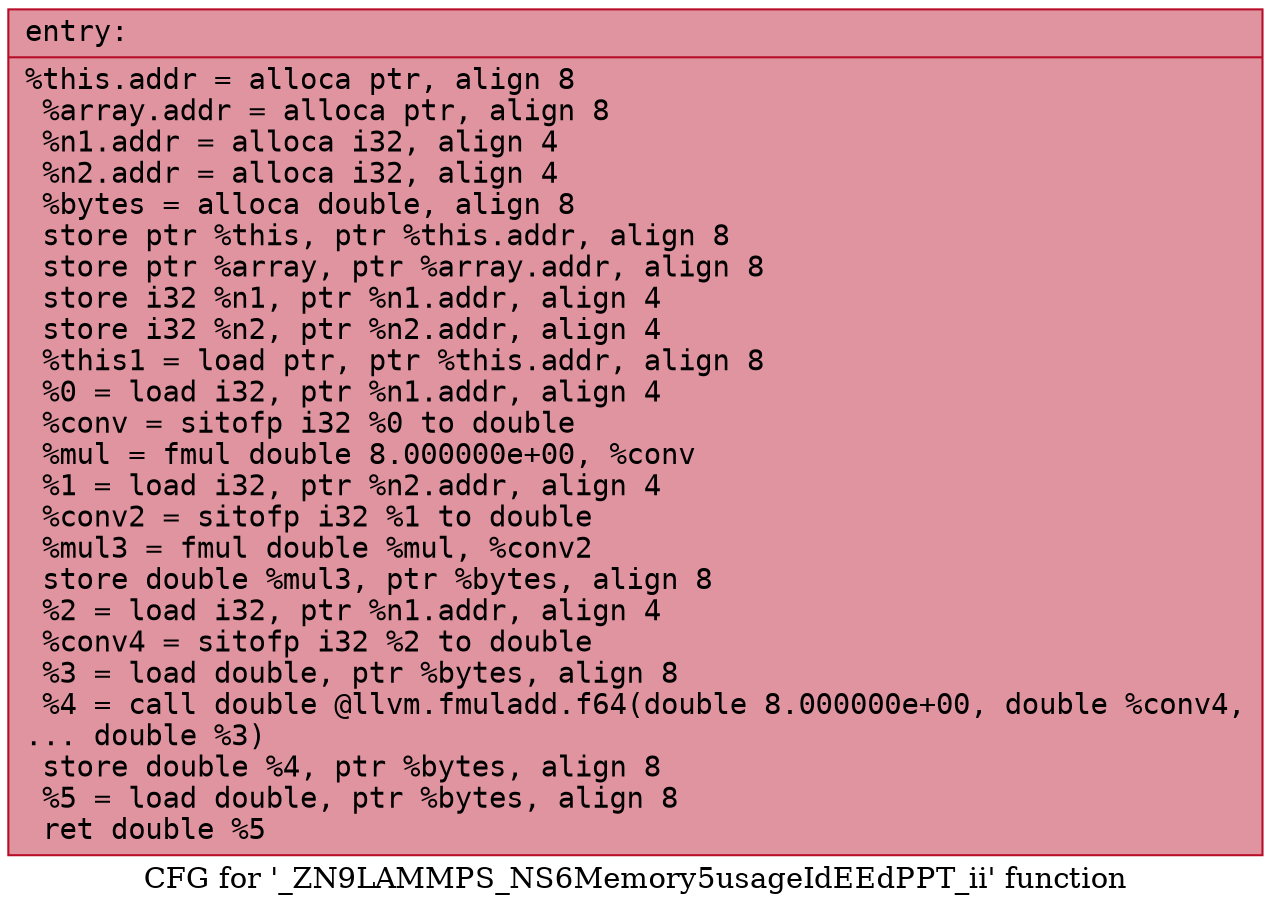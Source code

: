 digraph "CFG for '_ZN9LAMMPS_NS6Memory5usageIdEEdPPT_ii' function" {
	label="CFG for '_ZN9LAMMPS_NS6Memory5usageIdEEdPPT_ii' function";

	Node0x5563be144570 [shape=record,color="#b70d28ff", style=filled, fillcolor="#b70d2870" fontname="Courier",label="{entry:\l|  %this.addr = alloca ptr, align 8\l  %array.addr = alloca ptr, align 8\l  %n1.addr = alloca i32, align 4\l  %n2.addr = alloca i32, align 4\l  %bytes = alloca double, align 8\l  store ptr %this, ptr %this.addr, align 8\l  store ptr %array, ptr %array.addr, align 8\l  store i32 %n1, ptr %n1.addr, align 4\l  store i32 %n2, ptr %n2.addr, align 4\l  %this1 = load ptr, ptr %this.addr, align 8\l  %0 = load i32, ptr %n1.addr, align 4\l  %conv = sitofp i32 %0 to double\l  %mul = fmul double 8.000000e+00, %conv\l  %1 = load i32, ptr %n2.addr, align 4\l  %conv2 = sitofp i32 %1 to double\l  %mul3 = fmul double %mul, %conv2\l  store double %mul3, ptr %bytes, align 8\l  %2 = load i32, ptr %n1.addr, align 4\l  %conv4 = sitofp i32 %2 to double\l  %3 = load double, ptr %bytes, align 8\l  %4 = call double @llvm.fmuladd.f64(double 8.000000e+00, double %conv4,\l... double %3)\l  store double %4, ptr %bytes, align 8\l  %5 = load double, ptr %bytes, align 8\l  ret double %5\l}"];
}
